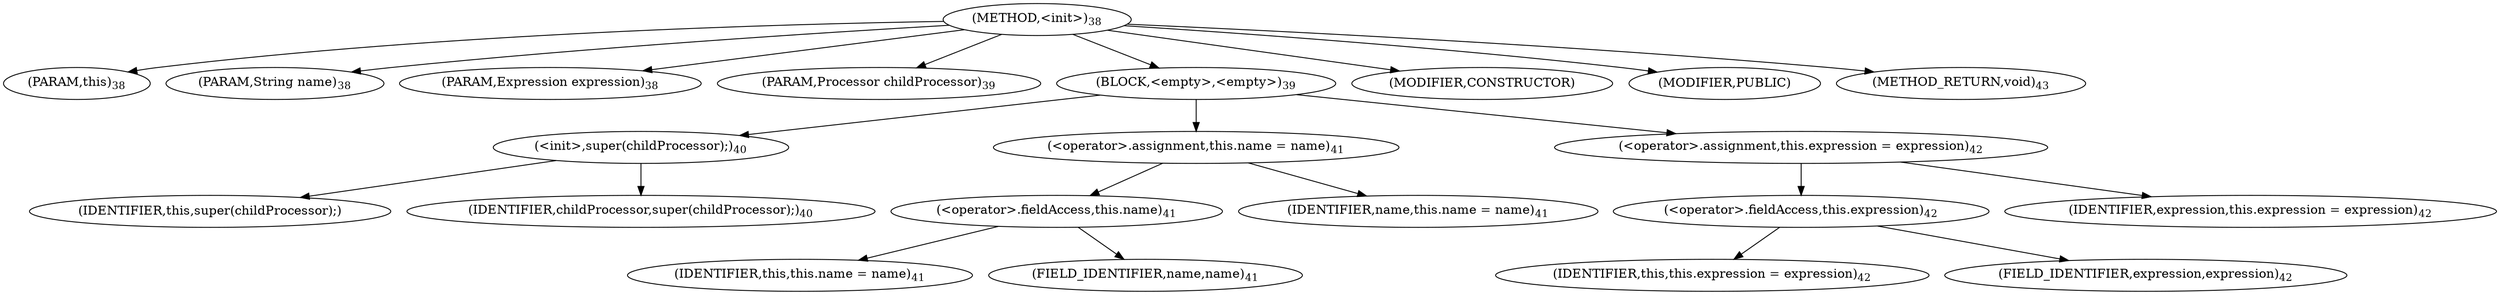 digraph "&lt;init&gt;" {  
"36" [label = <(METHOD,&lt;init&gt;)<SUB>38</SUB>> ]
"7" [label = <(PARAM,this)<SUB>38</SUB>> ]
"37" [label = <(PARAM,String name)<SUB>38</SUB>> ]
"38" [label = <(PARAM,Expression expression)<SUB>38</SUB>> ]
"39" [label = <(PARAM,Processor childProcessor)<SUB>39</SUB>> ]
"40" [label = <(BLOCK,&lt;empty&gt;,&lt;empty&gt;)<SUB>39</SUB>> ]
"41" [label = <(&lt;init&gt;,super(childProcessor);)<SUB>40</SUB>> ]
"6" [label = <(IDENTIFIER,this,super(childProcessor);)> ]
"42" [label = <(IDENTIFIER,childProcessor,super(childProcessor);)<SUB>40</SUB>> ]
"43" [label = <(&lt;operator&gt;.assignment,this.name = name)<SUB>41</SUB>> ]
"44" [label = <(&lt;operator&gt;.fieldAccess,this.name)<SUB>41</SUB>> ]
"8" [label = <(IDENTIFIER,this,this.name = name)<SUB>41</SUB>> ]
"45" [label = <(FIELD_IDENTIFIER,name,name)<SUB>41</SUB>> ]
"46" [label = <(IDENTIFIER,name,this.name = name)<SUB>41</SUB>> ]
"47" [label = <(&lt;operator&gt;.assignment,this.expression = expression)<SUB>42</SUB>> ]
"48" [label = <(&lt;operator&gt;.fieldAccess,this.expression)<SUB>42</SUB>> ]
"9" [label = <(IDENTIFIER,this,this.expression = expression)<SUB>42</SUB>> ]
"49" [label = <(FIELD_IDENTIFIER,expression,expression)<SUB>42</SUB>> ]
"50" [label = <(IDENTIFIER,expression,this.expression = expression)<SUB>42</SUB>> ]
"51" [label = <(MODIFIER,CONSTRUCTOR)> ]
"52" [label = <(MODIFIER,PUBLIC)> ]
"53" [label = <(METHOD_RETURN,void)<SUB>43</SUB>> ]
  "36" -> "7" 
  "36" -> "37" 
  "36" -> "38" 
  "36" -> "39" 
  "36" -> "40" 
  "36" -> "51" 
  "36" -> "52" 
  "36" -> "53" 
  "40" -> "41" 
  "40" -> "43" 
  "40" -> "47" 
  "41" -> "6" 
  "41" -> "42" 
  "43" -> "44" 
  "43" -> "46" 
  "44" -> "8" 
  "44" -> "45" 
  "47" -> "48" 
  "47" -> "50" 
  "48" -> "9" 
  "48" -> "49" 
}
